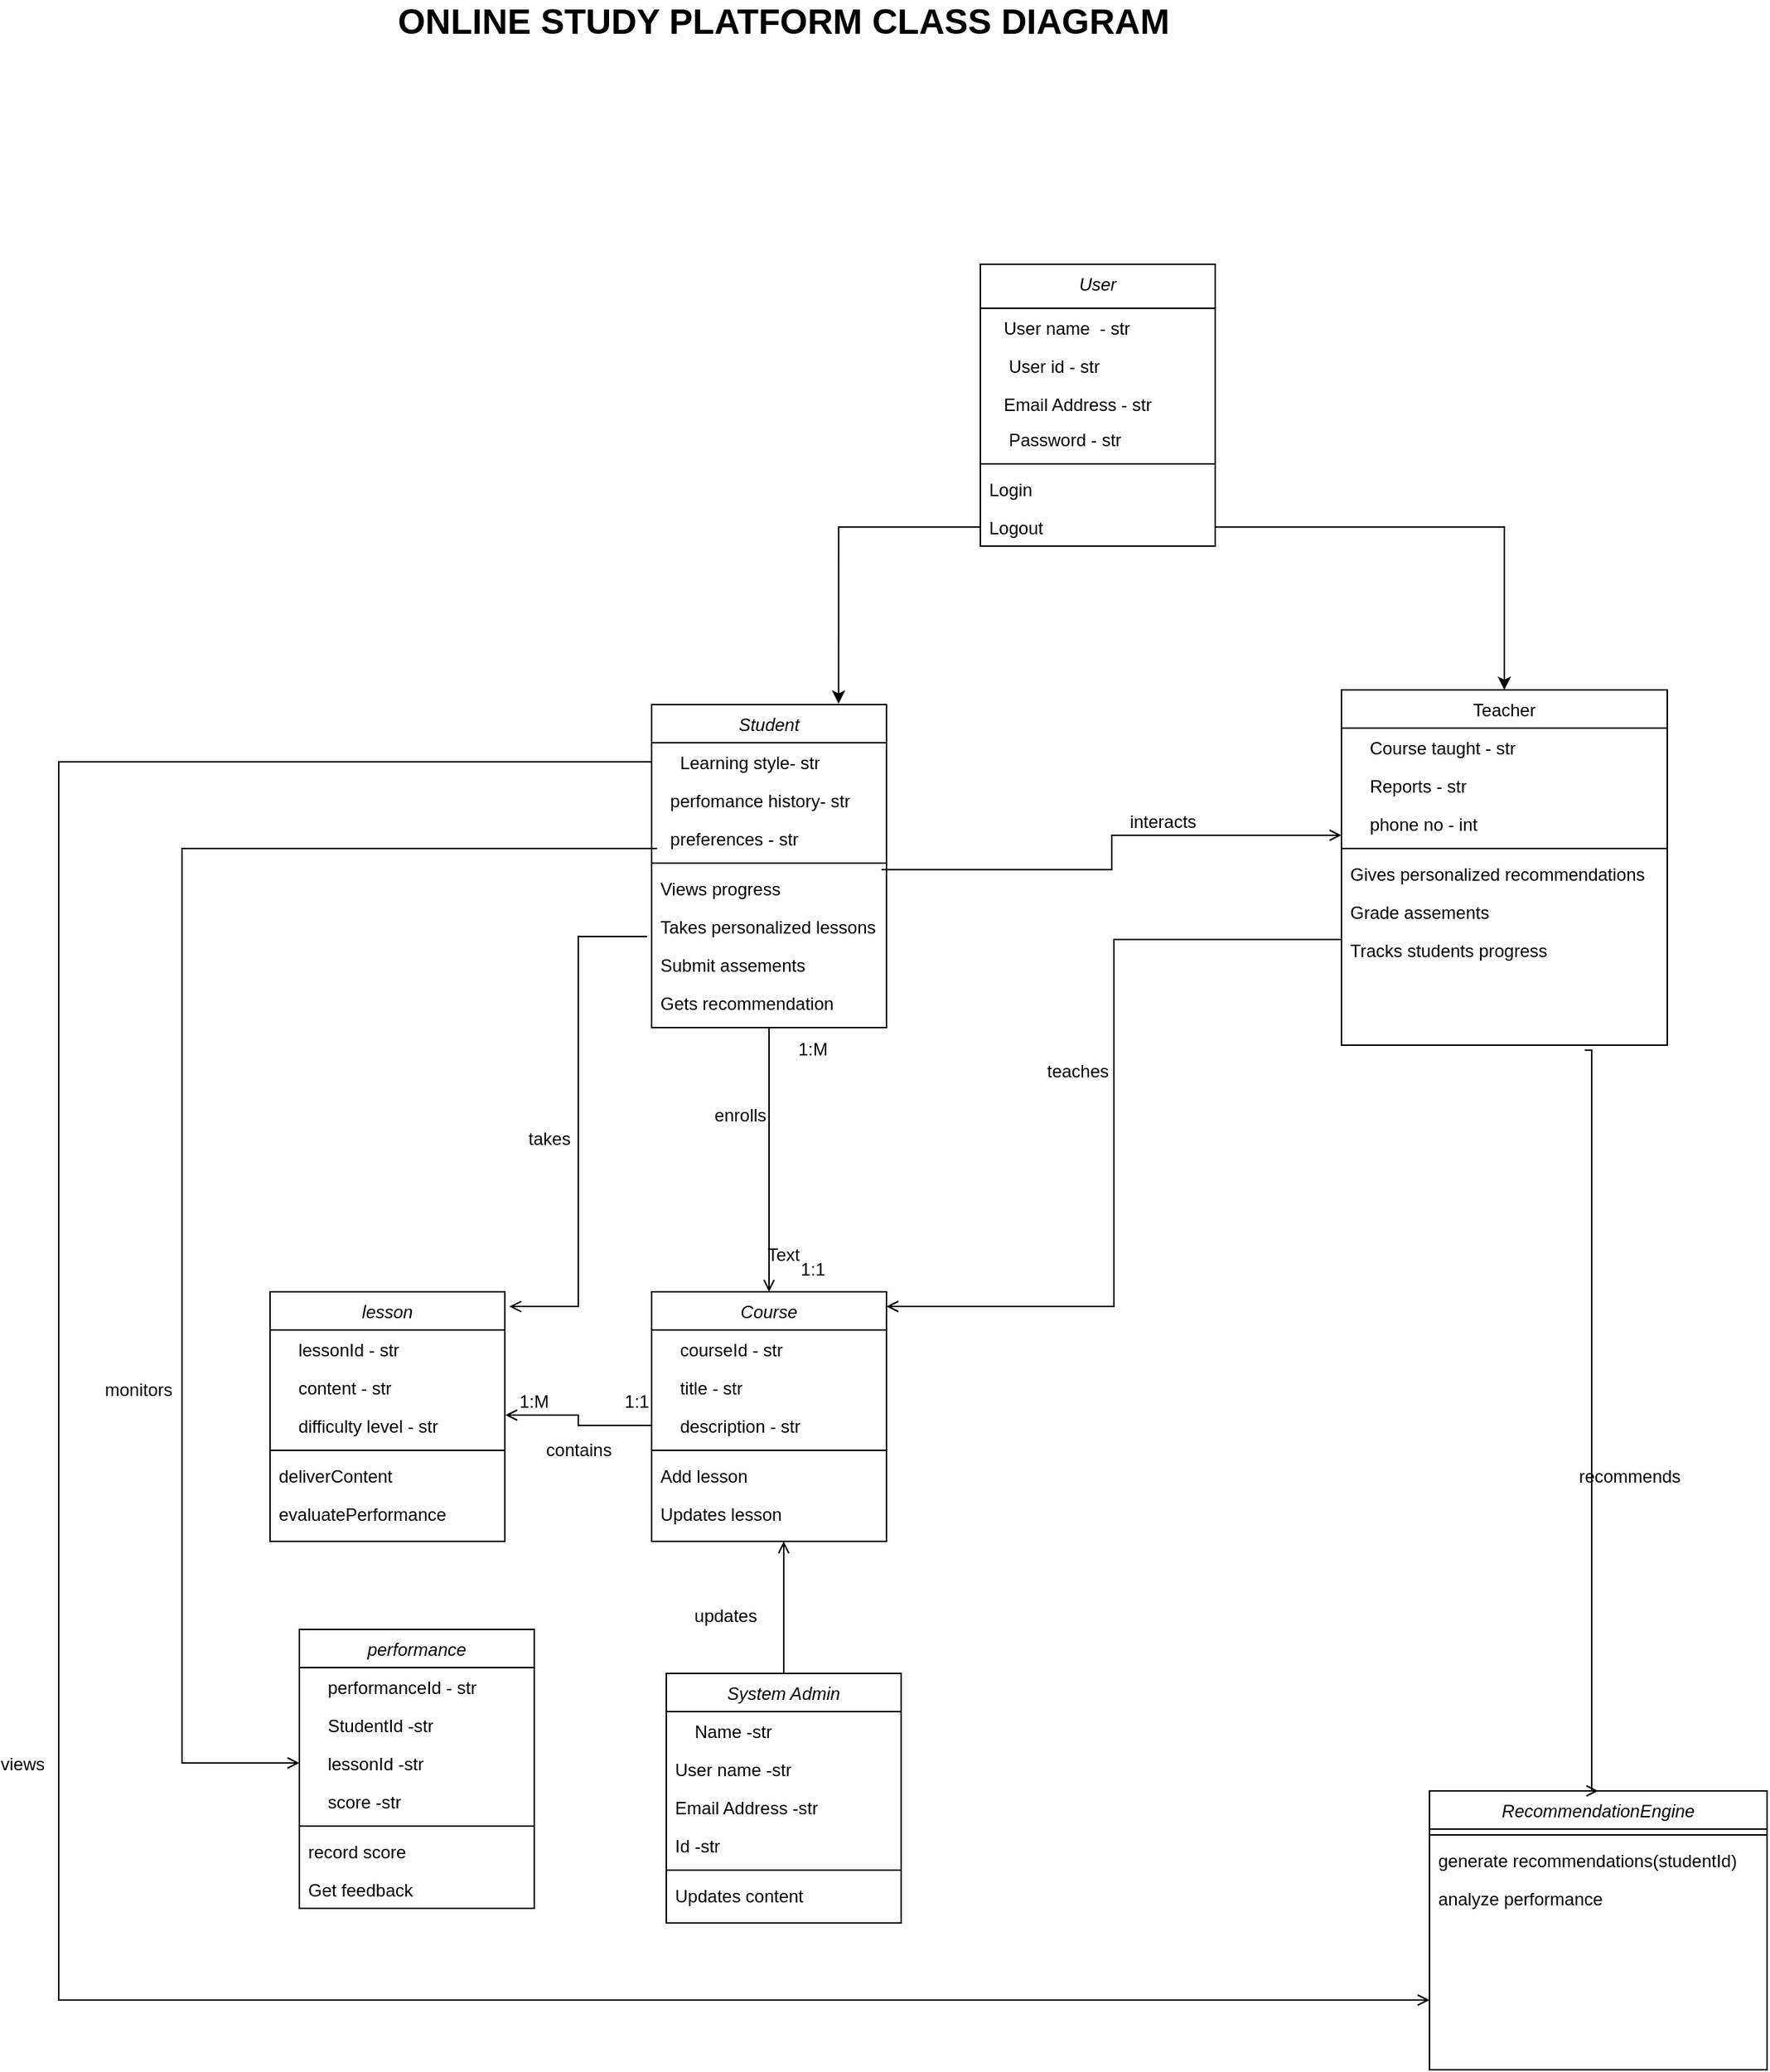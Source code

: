 <mxfile version="24.7.8">
  <diagram id="C5RBs43oDa-KdzZeNtuy" name="Page-1">
    <mxGraphModel dx="1505" dy="1600" grid="1" gridSize="10" guides="1" tooltips="1" connect="1" arrows="1" fold="1" page="1" pageScale="1" pageWidth="827" pageHeight="1169" math="0" shadow="0">
      <root>
        <mxCell id="WIyWlLk6GJQsqaUBKTNV-0" />
        <mxCell id="WIyWlLk6GJQsqaUBKTNV-1" parent="WIyWlLk6GJQsqaUBKTNV-0" />
        <mxCell id="zkfFHV4jXpPFQw0GAbJ--0" value="Student" style="swimlane;fontStyle=2;align=center;verticalAlign=top;childLayout=stackLayout;horizontal=1;startSize=26;horizontalStack=0;resizeParent=1;resizeLast=0;collapsible=1;marginBottom=0;rounded=0;shadow=0;strokeWidth=1;" parent="WIyWlLk6GJQsqaUBKTNV-1" vertex="1">
          <mxGeometry x="110" y="110" width="160" height="220" as="geometry">
            <mxRectangle x="230" y="140" width="160" height="26" as="alternateBounds" />
          </mxGeometry>
        </mxCell>
        <mxCell id="zkfFHV4jXpPFQw0GAbJ--1" value="    Learning style- str" style="text;align=left;verticalAlign=top;spacingLeft=4;spacingRight=4;overflow=hidden;rotatable=0;points=[[0,0.5],[1,0.5]];portConstraint=eastwest;" parent="zkfFHV4jXpPFQw0GAbJ--0" vertex="1">
          <mxGeometry y="26" width="160" height="26" as="geometry" />
        </mxCell>
        <mxCell id="zkfFHV4jXpPFQw0GAbJ--2" value="  perfomance history- str" style="text;align=left;verticalAlign=top;spacingLeft=4;spacingRight=4;overflow=hidden;rotatable=0;points=[[0,0.5],[1,0.5]];portConstraint=eastwest;rounded=0;shadow=0;html=0;" parent="zkfFHV4jXpPFQw0GAbJ--0" vertex="1">
          <mxGeometry y="52" width="160" height="26" as="geometry" />
        </mxCell>
        <mxCell id="zkfFHV4jXpPFQw0GAbJ--3" value="  preferences - str" style="text;align=left;verticalAlign=top;spacingLeft=4;spacingRight=4;overflow=hidden;rotatable=0;points=[[0,0.5],[1,0.5]];portConstraint=eastwest;rounded=0;shadow=0;html=0;" parent="zkfFHV4jXpPFQw0GAbJ--0" vertex="1">
          <mxGeometry y="78" width="160" height="26" as="geometry" />
        </mxCell>
        <mxCell id="zkfFHV4jXpPFQw0GAbJ--4" value="" style="line;html=1;strokeWidth=1;align=left;verticalAlign=middle;spacingTop=-1;spacingLeft=3;spacingRight=3;rotatable=0;labelPosition=right;points=[];portConstraint=eastwest;" parent="zkfFHV4jXpPFQw0GAbJ--0" vertex="1">
          <mxGeometry y="104" width="160" height="8" as="geometry" />
        </mxCell>
        <mxCell id="zkfFHV4jXpPFQw0GAbJ--5" value="Views progress" style="text;align=left;verticalAlign=top;spacingLeft=4;spacingRight=4;overflow=hidden;rotatable=0;points=[[0,0.5],[1,0.5]];portConstraint=eastwest;" parent="zkfFHV4jXpPFQw0GAbJ--0" vertex="1">
          <mxGeometry y="112" width="160" height="26" as="geometry" />
        </mxCell>
        <mxCell id="g0flPpfnwR_aNkNIPawP-4" value="Takes personalized lessons" style="text;align=left;verticalAlign=top;spacingLeft=4;spacingRight=4;overflow=hidden;rotatable=0;points=[[0,0.5],[1,0.5]];portConstraint=eastwest;" parent="zkfFHV4jXpPFQw0GAbJ--0" vertex="1">
          <mxGeometry y="138" width="160" height="26" as="geometry" />
        </mxCell>
        <mxCell id="g0flPpfnwR_aNkNIPawP-5" value="Submit assements" style="text;align=left;verticalAlign=top;spacingLeft=4;spacingRight=4;overflow=hidden;rotatable=0;points=[[0,0.5],[1,0.5]];portConstraint=eastwest;" parent="zkfFHV4jXpPFQw0GAbJ--0" vertex="1">
          <mxGeometry y="164" width="160" height="26" as="geometry" />
        </mxCell>
        <mxCell id="g0flPpfnwR_aNkNIPawP-7" value="Gets recommendation" style="text;align=left;verticalAlign=top;spacingLeft=4;spacingRight=4;overflow=hidden;rotatable=0;points=[[0,0.5],[1,0.5]];portConstraint=eastwest;" parent="zkfFHV4jXpPFQw0GAbJ--0" vertex="1">
          <mxGeometry y="190" width="160" height="26" as="geometry" />
        </mxCell>
        <mxCell id="zkfFHV4jXpPFQw0GAbJ--17" value="Teacher" style="swimlane;fontStyle=0;align=center;verticalAlign=top;childLayout=stackLayout;horizontal=1;startSize=26;horizontalStack=0;resizeParent=1;resizeLast=0;collapsible=1;marginBottom=0;rounded=0;shadow=0;strokeWidth=1;" parent="WIyWlLk6GJQsqaUBKTNV-1" vertex="1">
          <mxGeometry x="580" y="100" width="222" height="242" as="geometry">
            <mxRectangle x="550" y="140" width="160" height="26" as="alternateBounds" />
          </mxGeometry>
        </mxCell>
        <mxCell id="zkfFHV4jXpPFQw0GAbJ--18" value="    Course taught - str" style="text;align=left;verticalAlign=top;spacingLeft=4;spacingRight=4;overflow=hidden;rotatable=0;points=[[0,0.5],[1,0.5]];portConstraint=eastwest;" parent="zkfFHV4jXpPFQw0GAbJ--17" vertex="1">
          <mxGeometry y="26" width="222" height="26" as="geometry" />
        </mxCell>
        <mxCell id="zkfFHV4jXpPFQw0GAbJ--19" value="    Reports - str" style="text;align=left;verticalAlign=top;spacingLeft=4;spacingRight=4;overflow=hidden;rotatable=0;points=[[0,0.5],[1,0.5]];portConstraint=eastwest;rounded=0;shadow=0;html=0;" parent="zkfFHV4jXpPFQw0GAbJ--17" vertex="1">
          <mxGeometry y="52" width="222" height="26" as="geometry" />
        </mxCell>
        <mxCell id="Q2oFt6eUl0orluSumu6I-0" value="    phone no - int" style="text;align=left;verticalAlign=top;spacingLeft=4;spacingRight=4;overflow=hidden;rotatable=0;points=[[0,0.5],[1,0.5]];portConstraint=eastwest;rounded=0;shadow=0;html=0;" vertex="1" parent="zkfFHV4jXpPFQw0GAbJ--17">
          <mxGeometry y="78" width="222" height="26" as="geometry" />
        </mxCell>
        <mxCell id="zkfFHV4jXpPFQw0GAbJ--23" value="" style="line;html=1;strokeWidth=1;align=left;verticalAlign=middle;spacingTop=-1;spacingLeft=3;spacingRight=3;rotatable=0;labelPosition=right;points=[];portConstraint=eastwest;" parent="zkfFHV4jXpPFQw0GAbJ--17" vertex="1">
          <mxGeometry y="104" width="222" height="8" as="geometry" />
        </mxCell>
        <mxCell id="zkfFHV4jXpPFQw0GAbJ--25" value="Gives personalized recommendations" style="text;align=left;verticalAlign=top;spacingLeft=4;spacingRight=4;overflow=hidden;rotatable=0;points=[[0,0.5],[1,0.5]];portConstraint=eastwest;" parent="zkfFHV4jXpPFQw0GAbJ--17" vertex="1">
          <mxGeometry y="112" width="222" height="26" as="geometry" />
        </mxCell>
        <mxCell id="g0flPpfnwR_aNkNIPawP-6" value="Grade assements" style="text;align=left;verticalAlign=top;spacingLeft=4;spacingRight=4;overflow=hidden;rotatable=0;points=[[0,0.5],[1,0.5]];portConstraint=eastwest;" parent="zkfFHV4jXpPFQw0GAbJ--17" vertex="1">
          <mxGeometry y="138" width="222" height="26" as="geometry" />
        </mxCell>
        <mxCell id="g0flPpfnwR_aNkNIPawP-8" value="Tracks students progress" style="text;align=left;verticalAlign=top;spacingLeft=4;spacingRight=4;overflow=hidden;rotatable=0;points=[[0,0.5],[1,0.5]];portConstraint=eastwest;" parent="zkfFHV4jXpPFQw0GAbJ--17" vertex="1">
          <mxGeometry y="164" width="222" height="26" as="geometry" />
        </mxCell>
        <mxCell id="zkfFHV4jXpPFQw0GAbJ--26" value="" style="endArrow=open;shadow=0;strokeWidth=1;rounded=0;curved=0;endFill=1;edgeStyle=elbowEdgeStyle;elbow=horizontal;exitX=0.979;exitY=0.013;exitDx=0;exitDy=0;exitPerimeter=0;entryX=0;entryY=0.5;entryDx=0;entryDy=0;" parent="WIyWlLk6GJQsqaUBKTNV-1" source="zkfFHV4jXpPFQw0GAbJ--5" edge="1">
          <mxGeometry x="0.5" y="41" relative="1" as="geometry">
            <mxPoint x="380" y="253.5" as="sourcePoint" />
            <mxPoint x="580" y="199" as="targetPoint" />
            <mxPoint x="-40" y="32" as="offset" />
          </mxGeometry>
        </mxCell>
        <mxCell id="zkfFHV4jXpPFQw0GAbJ--29" value="interacts" style="text;html=1;resizable=0;points=[];;align=center;verticalAlign=middle;labelBackgroundColor=none;rounded=0;shadow=0;strokeWidth=1;fontSize=12;" parent="zkfFHV4jXpPFQw0GAbJ--26" vertex="1" connectable="0">
          <mxGeometry x="0.5" y="49" relative="1" as="geometry">
            <mxPoint x="-38" y="40" as="offset" />
          </mxGeometry>
        </mxCell>
        <mxCell id="g0flPpfnwR_aNkNIPawP-9" value="System Admin" style="swimlane;fontStyle=2;align=center;verticalAlign=top;childLayout=stackLayout;horizontal=1;startSize=26;horizontalStack=0;resizeParent=1;resizeLast=0;collapsible=1;marginBottom=0;rounded=0;shadow=0;strokeWidth=1;" parent="WIyWlLk6GJQsqaUBKTNV-1" vertex="1">
          <mxGeometry x="120" y="770" width="160" height="170" as="geometry">
            <mxRectangle x="230" y="140" width="160" height="26" as="alternateBounds" />
          </mxGeometry>
        </mxCell>
        <mxCell id="g0flPpfnwR_aNkNIPawP-10" value="    Name -str" style="text;align=left;verticalAlign=top;spacingLeft=4;spacingRight=4;overflow=hidden;rotatable=0;points=[[0,0.5],[1,0.5]];portConstraint=eastwest;" parent="g0flPpfnwR_aNkNIPawP-9" vertex="1">
          <mxGeometry y="26" width="160" height="26" as="geometry" />
        </mxCell>
        <mxCell id="g0flPpfnwR_aNkNIPawP-11" value="User name -str" style="text;align=left;verticalAlign=top;spacingLeft=4;spacingRight=4;overflow=hidden;rotatable=0;points=[[0,0.5],[1,0.5]];portConstraint=eastwest;rounded=0;shadow=0;html=0;" parent="g0flPpfnwR_aNkNIPawP-9" vertex="1">
          <mxGeometry y="52" width="160" height="26" as="geometry" />
        </mxCell>
        <mxCell id="g0flPpfnwR_aNkNIPawP-12" value="Email Address -str" style="text;align=left;verticalAlign=top;spacingLeft=4;spacingRight=4;overflow=hidden;rotatable=0;points=[[0,0.5],[1,0.5]];portConstraint=eastwest;rounded=0;shadow=0;html=0;" parent="g0flPpfnwR_aNkNIPawP-9" vertex="1">
          <mxGeometry y="78" width="160" height="26" as="geometry" />
        </mxCell>
        <mxCell id="g0flPpfnwR_aNkNIPawP-13" value="Id -str" style="text;align=left;verticalAlign=top;spacingLeft=4;spacingRight=4;overflow=hidden;rotatable=0;points=[[0,0.5],[1,0.5]];portConstraint=eastwest;rounded=0;shadow=0;html=0;" parent="g0flPpfnwR_aNkNIPawP-9" vertex="1">
          <mxGeometry y="104" width="160" height="26" as="geometry" />
        </mxCell>
        <mxCell id="g0flPpfnwR_aNkNIPawP-14" value="" style="line;html=1;strokeWidth=1;align=left;verticalAlign=middle;spacingTop=-1;spacingLeft=3;spacingRight=3;rotatable=0;labelPosition=right;points=[];portConstraint=eastwest;" parent="g0flPpfnwR_aNkNIPawP-9" vertex="1">
          <mxGeometry y="130" width="160" height="8" as="geometry" />
        </mxCell>
        <mxCell id="g0flPpfnwR_aNkNIPawP-15" value="Updates content" style="text;align=left;verticalAlign=top;spacingLeft=4;spacingRight=4;overflow=hidden;rotatable=0;points=[[0,0.5],[1,0.5]];portConstraint=eastwest;" parent="g0flPpfnwR_aNkNIPawP-9" vertex="1">
          <mxGeometry y="138" width="160" height="26" as="geometry" />
        </mxCell>
        <mxCell id="g0flPpfnwR_aNkNIPawP-20" value="User" style="swimlane;fontStyle=2;align=center;verticalAlign=top;childLayout=stackLayout;horizontal=1;startSize=30;horizontalStack=0;resizeParent=1;resizeLast=0;collapsible=1;marginBottom=0;rounded=0;shadow=0;strokeWidth=1;" parent="WIyWlLk6GJQsqaUBKTNV-1" vertex="1">
          <mxGeometry x="334" y="-190" width="160" height="192" as="geometry">
            <mxRectangle x="230" y="140" width="160" height="26" as="alternateBounds" />
          </mxGeometry>
        </mxCell>
        <mxCell id="g0flPpfnwR_aNkNIPawP-21" value="   User name  - str" style="text;align=left;verticalAlign=top;spacingLeft=4;spacingRight=4;overflow=hidden;rotatable=0;points=[[0,0.5],[1,0.5]];portConstraint=eastwest;" parent="g0flPpfnwR_aNkNIPawP-20" vertex="1">
          <mxGeometry y="30" width="160" height="26" as="geometry" />
        </mxCell>
        <mxCell id="g0flPpfnwR_aNkNIPawP-22" value="    User id - str" style="text;align=left;verticalAlign=top;spacingLeft=4;spacingRight=4;overflow=hidden;rotatable=0;points=[[0,0.5],[1,0.5]];portConstraint=eastwest;rounded=0;shadow=0;html=0;" parent="g0flPpfnwR_aNkNIPawP-20" vertex="1">
          <mxGeometry y="56" width="160" height="26" as="geometry" />
        </mxCell>
        <mxCell id="g0flPpfnwR_aNkNIPawP-23" value="   Email Address - str" style="text;align=left;verticalAlign=top;spacingLeft=4;spacingRight=4;overflow=hidden;rotatable=0;points=[[0,0.5],[1,0.5]];portConstraint=eastwest;rounded=0;shadow=0;html=0;" parent="g0flPpfnwR_aNkNIPawP-20" vertex="1">
          <mxGeometry y="82" width="160" height="24" as="geometry" />
        </mxCell>
        <mxCell id="g0flPpfnwR_aNkNIPawP-24" value="    Password - str" style="text;align=left;verticalAlign=top;spacingLeft=4;spacingRight=4;overflow=hidden;rotatable=0;points=[[0,0.5],[1,0.5]];portConstraint=eastwest;rounded=0;shadow=0;html=0;" parent="g0flPpfnwR_aNkNIPawP-20" vertex="1">
          <mxGeometry y="106" width="160" height="26" as="geometry" />
        </mxCell>
        <mxCell id="g0flPpfnwR_aNkNIPawP-25" value="" style="line;html=1;strokeWidth=1;align=left;verticalAlign=middle;spacingTop=-1;spacingLeft=3;spacingRight=3;rotatable=0;labelPosition=right;points=[];portConstraint=eastwest;" parent="g0flPpfnwR_aNkNIPawP-20" vertex="1">
          <mxGeometry y="132" width="160" height="8" as="geometry" />
        </mxCell>
        <mxCell id="g0flPpfnwR_aNkNIPawP-26" value="Login" style="text;align=left;verticalAlign=top;spacingLeft=4;spacingRight=4;overflow=hidden;rotatable=0;points=[[0,0.5],[1,0.5]];portConstraint=eastwest;" parent="g0flPpfnwR_aNkNIPawP-20" vertex="1">
          <mxGeometry y="140" width="160" height="26" as="geometry" />
        </mxCell>
        <mxCell id="g0flPpfnwR_aNkNIPawP-33" value="Logout" style="text;align=left;verticalAlign=top;spacingLeft=4;spacingRight=4;overflow=hidden;rotatable=0;points=[[0,0.5],[1,0.5]];portConstraint=eastwest;" parent="g0flPpfnwR_aNkNIPawP-20" vertex="1">
          <mxGeometry y="166" width="160" height="26" as="geometry" />
        </mxCell>
        <mxCell id="g0flPpfnwR_aNkNIPawP-35" value="Course" style="swimlane;fontStyle=2;align=center;verticalAlign=top;childLayout=stackLayout;horizontal=1;startSize=26;horizontalStack=0;resizeParent=1;resizeLast=0;collapsible=1;marginBottom=0;rounded=0;shadow=0;strokeWidth=1;" parent="WIyWlLk6GJQsqaUBKTNV-1" vertex="1">
          <mxGeometry x="110" y="510" width="160" height="170" as="geometry">
            <mxRectangle x="230" y="140" width="160" height="26" as="alternateBounds" />
          </mxGeometry>
        </mxCell>
        <mxCell id="g0flPpfnwR_aNkNIPawP-36" value="    courseId - str" style="text;align=left;verticalAlign=top;spacingLeft=4;spacingRight=4;overflow=hidden;rotatable=0;points=[[0,0.5],[1,0.5]];portConstraint=eastwest;" parent="g0flPpfnwR_aNkNIPawP-35" vertex="1">
          <mxGeometry y="26" width="160" height="26" as="geometry" />
        </mxCell>
        <mxCell id="g0flPpfnwR_aNkNIPawP-37" value="    title - str" style="text;align=left;verticalAlign=top;spacingLeft=4;spacingRight=4;overflow=hidden;rotatable=0;points=[[0,0.5],[1,0.5]];portConstraint=eastwest;rounded=0;shadow=0;html=0;" parent="g0flPpfnwR_aNkNIPawP-35" vertex="1">
          <mxGeometry y="52" width="160" height="26" as="geometry" />
        </mxCell>
        <mxCell id="g0flPpfnwR_aNkNIPawP-38" value="    description - str" style="text;align=left;verticalAlign=top;spacingLeft=4;spacingRight=4;overflow=hidden;rotatable=0;points=[[0,0.5],[1,0.5]];portConstraint=eastwest;rounded=0;shadow=0;html=0;" parent="g0flPpfnwR_aNkNIPawP-35" vertex="1">
          <mxGeometry y="78" width="160" height="26" as="geometry" />
        </mxCell>
        <mxCell id="g0flPpfnwR_aNkNIPawP-39" value="" style="line;html=1;strokeWidth=1;align=left;verticalAlign=middle;spacingTop=-1;spacingLeft=3;spacingRight=3;rotatable=0;labelPosition=right;points=[];portConstraint=eastwest;" parent="g0flPpfnwR_aNkNIPawP-35" vertex="1">
          <mxGeometry y="104" width="160" height="8" as="geometry" />
        </mxCell>
        <mxCell id="g0flPpfnwR_aNkNIPawP-40" value="Add lesson" style="text;align=left;verticalAlign=top;spacingLeft=4;spacingRight=4;overflow=hidden;rotatable=0;points=[[0,0.5],[1,0.5]];portConstraint=eastwest;" parent="g0flPpfnwR_aNkNIPawP-35" vertex="1">
          <mxGeometry y="112" width="160" height="26" as="geometry" />
        </mxCell>
        <mxCell id="g0flPpfnwR_aNkNIPawP-41" value="Updates lesson" style="text;align=left;verticalAlign=top;spacingLeft=4;spacingRight=4;overflow=hidden;rotatable=0;points=[[0,0.5],[1,0.5]];portConstraint=eastwest;" parent="g0flPpfnwR_aNkNIPawP-35" vertex="1">
          <mxGeometry y="138" width="160" height="26" as="geometry" />
        </mxCell>
        <mxCell id="g0flPpfnwR_aNkNIPawP-46" value="" style="endArrow=open;shadow=0;strokeWidth=1;rounded=0;curved=0;endFill=1;edgeStyle=elbowEdgeStyle;elbow=horizontal;exitX=0.5;exitY=1;exitDx=0;exitDy=0;entryX=0.5;entryY=0;entryDx=0;entryDy=0;" parent="WIyWlLk6GJQsqaUBKTNV-1" source="zkfFHV4jXpPFQw0GAbJ--0" target="g0flPpfnwR_aNkNIPawP-35" edge="1">
          <mxGeometry x="0.5" y="41" relative="1" as="geometry">
            <mxPoint x="180" y="340" as="sourcePoint" />
            <mxPoint x="190" y="500" as="targetPoint" />
            <mxPoint x="-40" y="32" as="offset" />
          </mxGeometry>
        </mxCell>
        <mxCell id="g0flPpfnwR_aNkNIPawP-47" value="enrolls" style="text;html=1;resizable=0;points=[];;align=center;verticalAlign=middle;labelBackgroundColor=none;rounded=0;shadow=0;strokeWidth=1;fontSize=12;" parent="g0flPpfnwR_aNkNIPawP-46" vertex="1" connectable="0">
          <mxGeometry x="0.5" y="49" relative="1" as="geometry">
            <mxPoint x="-69" y="-75" as="offset" />
          </mxGeometry>
        </mxCell>
        <mxCell id="g0flPpfnwR_aNkNIPawP-48" value="lesson" style="swimlane;fontStyle=2;align=center;verticalAlign=top;childLayout=stackLayout;horizontal=1;startSize=26;horizontalStack=0;resizeParent=1;resizeLast=0;collapsible=1;marginBottom=0;rounded=0;shadow=0;strokeWidth=1;" parent="WIyWlLk6GJQsqaUBKTNV-1" vertex="1">
          <mxGeometry x="-150" y="510" width="160" height="170" as="geometry">
            <mxRectangle x="230" y="140" width="160" height="26" as="alternateBounds" />
          </mxGeometry>
        </mxCell>
        <mxCell id="g0flPpfnwR_aNkNIPawP-49" value="    lessonId - str" style="text;align=left;verticalAlign=top;spacingLeft=4;spacingRight=4;overflow=hidden;rotatable=0;points=[[0,0.5],[1,0.5]];portConstraint=eastwest;" parent="g0flPpfnwR_aNkNIPawP-48" vertex="1">
          <mxGeometry y="26" width="160" height="26" as="geometry" />
        </mxCell>
        <mxCell id="g0flPpfnwR_aNkNIPawP-50" value="    content - str" style="text;align=left;verticalAlign=top;spacingLeft=4;spacingRight=4;overflow=hidden;rotatable=0;points=[[0,0.5],[1,0.5]];portConstraint=eastwest;rounded=0;shadow=0;html=0;" parent="g0flPpfnwR_aNkNIPawP-48" vertex="1">
          <mxGeometry y="52" width="160" height="26" as="geometry" />
        </mxCell>
        <mxCell id="g0flPpfnwR_aNkNIPawP-51" value="    difficulty level - str" style="text;align=left;verticalAlign=top;spacingLeft=4;spacingRight=4;overflow=hidden;rotatable=0;points=[[0,0.5],[1,0.5]];portConstraint=eastwest;rounded=0;shadow=0;html=0;" parent="g0flPpfnwR_aNkNIPawP-48" vertex="1">
          <mxGeometry y="78" width="160" height="26" as="geometry" />
        </mxCell>
        <mxCell id="g0flPpfnwR_aNkNIPawP-52" value="" style="line;html=1;strokeWidth=1;align=left;verticalAlign=middle;spacingTop=-1;spacingLeft=3;spacingRight=3;rotatable=0;labelPosition=right;points=[];portConstraint=eastwest;" parent="g0flPpfnwR_aNkNIPawP-48" vertex="1">
          <mxGeometry y="104" width="160" height="8" as="geometry" />
        </mxCell>
        <mxCell id="g0flPpfnwR_aNkNIPawP-53" value="deliverContent" style="text;align=left;verticalAlign=top;spacingLeft=4;spacingRight=4;overflow=hidden;rotatable=0;points=[[0,0.5],[1,0.5]];portConstraint=eastwest;" parent="g0flPpfnwR_aNkNIPawP-48" vertex="1">
          <mxGeometry y="112" width="160" height="26" as="geometry" />
        </mxCell>
        <mxCell id="g0flPpfnwR_aNkNIPawP-54" value="evaluatePerformance" style="text;align=left;verticalAlign=top;spacingLeft=4;spacingRight=4;overflow=hidden;rotatable=0;points=[[0,0.5],[1,0.5]];portConstraint=eastwest;" parent="g0flPpfnwR_aNkNIPawP-48" vertex="1">
          <mxGeometry y="138" width="160" height="26" as="geometry" />
        </mxCell>
        <mxCell id="g0flPpfnwR_aNkNIPawP-55" style="edgeStyle=orthogonalEdgeStyle;rounded=0;orthogonalLoop=1;jettySize=auto;html=1;entryX=0.796;entryY=-0.003;entryDx=0;entryDy=0;entryPerimeter=0;" parent="WIyWlLk6GJQsqaUBKTNV-1" source="g0flPpfnwR_aNkNIPawP-33" target="zkfFHV4jXpPFQw0GAbJ--0" edge="1">
          <mxGeometry relative="1" as="geometry" />
        </mxCell>
        <mxCell id="g0flPpfnwR_aNkNIPawP-56" style="edgeStyle=orthogonalEdgeStyle;rounded=0;orthogonalLoop=1;jettySize=auto;html=1;entryX=0.5;entryY=0;entryDx=0;entryDy=0;" parent="WIyWlLk6GJQsqaUBKTNV-1" source="g0flPpfnwR_aNkNIPawP-33" target="zkfFHV4jXpPFQw0GAbJ--17" edge="1">
          <mxGeometry relative="1" as="geometry" />
        </mxCell>
        <mxCell id="g0flPpfnwR_aNkNIPawP-57" value="performance" style="swimlane;fontStyle=2;align=center;verticalAlign=top;childLayout=stackLayout;horizontal=1;startSize=26;horizontalStack=0;resizeParent=1;resizeLast=0;collapsible=1;marginBottom=0;rounded=0;shadow=0;strokeWidth=1;" parent="WIyWlLk6GJQsqaUBKTNV-1" vertex="1">
          <mxGeometry x="-130" y="740" width="160" height="190" as="geometry">
            <mxRectangle x="230" y="140" width="160" height="26" as="alternateBounds" />
          </mxGeometry>
        </mxCell>
        <mxCell id="g0flPpfnwR_aNkNIPawP-58" value="    performanceId - str" style="text;align=left;verticalAlign=top;spacingLeft=4;spacingRight=4;overflow=hidden;rotatable=0;points=[[0,0.5],[1,0.5]];portConstraint=eastwest;" parent="g0flPpfnwR_aNkNIPawP-57" vertex="1">
          <mxGeometry y="26" width="160" height="26" as="geometry" />
        </mxCell>
        <mxCell id="g0flPpfnwR_aNkNIPawP-59" value="    StudentId -str" style="text;align=left;verticalAlign=top;spacingLeft=4;spacingRight=4;overflow=hidden;rotatable=0;points=[[0,0.5],[1,0.5]];portConstraint=eastwest;rounded=0;shadow=0;html=0;" parent="g0flPpfnwR_aNkNIPawP-57" vertex="1">
          <mxGeometry y="52" width="160" height="26" as="geometry" />
        </mxCell>
        <mxCell id="g0flPpfnwR_aNkNIPawP-60" value="    lessonId -str" style="text;align=left;verticalAlign=top;spacingLeft=4;spacingRight=4;overflow=hidden;rotatable=0;points=[[0,0.5],[1,0.5]];portConstraint=eastwest;rounded=0;shadow=0;html=0;" parent="g0flPpfnwR_aNkNIPawP-57" vertex="1">
          <mxGeometry y="78" width="160" height="26" as="geometry" />
        </mxCell>
        <mxCell id="g0flPpfnwR_aNkNIPawP-64" value="    score -str" style="text;align=left;verticalAlign=top;spacingLeft=4;spacingRight=4;overflow=hidden;rotatable=0;points=[[0,0.5],[1,0.5]];portConstraint=eastwest;rounded=0;shadow=0;html=0;" parent="g0flPpfnwR_aNkNIPawP-57" vertex="1">
          <mxGeometry y="104" width="160" height="26" as="geometry" />
        </mxCell>
        <mxCell id="g0flPpfnwR_aNkNIPawP-61" value="" style="line;html=1;strokeWidth=1;align=left;verticalAlign=middle;spacingTop=-1;spacingLeft=3;spacingRight=3;rotatable=0;labelPosition=right;points=[];portConstraint=eastwest;" parent="g0flPpfnwR_aNkNIPawP-57" vertex="1">
          <mxGeometry y="130" width="160" height="8" as="geometry" />
        </mxCell>
        <mxCell id="g0flPpfnwR_aNkNIPawP-62" value="record score" style="text;align=left;verticalAlign=top;spacingLeft=4;spacingRight=4;overflow=hidden;rotatable=0;points=[[0,0.5],[1,0.5]];portConstraint=eastwest;" parent="g0flPpfnwR_aNkNIPawP-57" vertex="1">
          <mxGeometry y="138" width="160" height="26" as="geometry" />
        </mxCell>
        <mxCell id="g0flPpfnwR_aNkNIPawP-63" value="Get feedback" style="text;align=left;verticalAlign=top;spacingLeft=4;spacingRight=4;overflow=hidden;rotatable=0;points=[[0,0.5],[1,0.5]];portConstraint=eastwest;" parent="g0flPpfnwR_aNkNIPawP-57" vertex="1">
          <mxGeometry y="164" width="160" height="26" as="geometry" />
        </mxCell>
        <mxCell id="g0flPpfnwR_aNkNIPawP-65" value="RecommendationEngine" style="swimlane;fontStyle=2;align=center;verticalAlign=top;childLayout=stackLayout;horizontal=1;startSize=26;horizontalStack=0;resizeParent=1;resizeLast=0;collapsible=1;marginBottom=0;rounded=0;shadow=0;strokeWidth=1;" parent="WIyWlLk6GJQsqaUBKTNV-1" vertex="1">
          <mxGeometry x="640" y="850" width="230" height="190" as="geometry">
            <mxRectangle x="230" y="140" width="160" height="26" as="alternateBounds" />
          </mxGeometry>
        </mxCell>
        <mxCell id="g0flPpfnwR_aNkNIPawP-70" value="" style="line;html=1;strokeWidth=1;align=left;verticalAlign=middle;spacingTop=-1;spacingLeft=3;spacingRight=3;rotatable=0;labelPosition=right;points=[];portConstraint=eastwest;" parent="g0flPpfnwR_aNkNIPawP-65" vertex="1">
          <mxGeometry y="26" width="230" height="8" as="geometry" />
        </mxCell>
        <mxCell id="g0flPpfnwR_aNkNIPawP-71" value="generate recommendations(studentId)" style="text;align=left;verticalAlign=top;spacingLeft=4;spacingRight=4;overflow=hidden;rotatable=0;points=[[0,0.5],[1,0.5]];portConstraint=eastwest;" parent="g0flPpfnwR_aNkNIPawP-65" vertex="1">
          <mxGeometry y="34" width="230" height="26" as="geometry" />
        </mxCell>
        <mxCell id="g0flPpfnwR_aNkNIPawP-72" value="analyze performance" style="text;align=left;verticalAlign=top;spacingLeft=4;spacingRight=4;overflow=hidden;rotatable=0;points=[[0,0.5],[1,0.5]];portConstraint=eastwest;" parent="g0flPpfnwR_aNkNIPawP-65" vertex="1">
          <mxGeometry y="60" width="230" height="26" as="geometry" />
        </mxCell>
        <mxCell id="g0flPpfnwR_aNkNIPawP-73" value="" style="endArrow=open;shadow=0;strokeWidth=1;rounded=0;curved=0;endFill=1;edgeStyle=elbowEdgeStyle;elbow=horizontal;" parent="WIyWlLk6GJQsqaUBKTNV-1" edge="1">
          <mxGeometry x="0.5" y="41" relative="1" as="geometry">
            <mxPoint x="580" y="270" as="sourcePoint" />
            <mxPoint x="270" y="520" as="targetPoint" />
            <mxPoint x="-40" y="32" as="offset" />
          </mxGeometry>
        </mxCell>
        <mxCell id="g0flPpfnwR_aNkNIPawP-74" value="teaches" style="text;html=1;resizable=0;points=[];;align=center;verticalAlign=middle;labelBackgroundColor=none;rounded=0;shadow=0;strokeWidth=1;fontSize=12;" parent="g0flPpfnwR_aNkNIPawP-73" vertex="1" connectable="0">
          <mxGeometry x="0.5" y="49" relative="1" as="geometry">
            <mxPoint x="-10" y="-209" as="offset" />
          </mxGeometry>
        </mxCell>
        <mxCell id="g0flPpfnwR_aNkNIPawP-75" value="" style="endArrow=open;shadow=0;strokeWidth=1;rounded=0;curved=0;endFill=1;edgeStyle=elbowEdgeStyle;elbow=horizontal;exitX=0;exitY=0.5;exitDx=0;exitDy=0;entryX=1.002;entryY=0.231;entryDx=0;entryDy=0;entryPerimeter=0;" parent="WIyWlLk6GJQsqaUBKTNV-1" source="g0flPpfnwR_aNkNIPawP-38" target="g0flPpfnwR_aNkNIPawP-51" edge="1">
          <mxGeometry x="0.5" y="41" relative="1" as="geometry">
            <mxPoint x="414" y="550" as="sourcePoint" />
            <mxPoint x="414" y="730" as="targetPoint" />
            <mxPoint x="-40" y="32" as="offset" />
          </mxGeometry>
        </mxCell>
        <mxCell id="g0flPpfnwR_aNkNIPawP-76" value="contains" style="text;html=1;resizable=0;points=[];;align=center;verticalAlign=middle;labelBackgroundColor=none;rounded=0;shadow=0;strokeWidth=1;fontSize=12;" parent="g0flPpfnwR_aNkNIPawP-75" vertex="1" connectable="0">
          <mxGeometry x="0.5" y="49" relative="1" as="geometry">
            <mxPoint x="23" y="-25" as="offset" />
          </mxGeometry>
        </mxCell>
        <mxCell id="Q2oFt6eUl0orluSumu6I-1" value="" style="endArrow=open;shadow=0;strokeWidth=1;rounded=0;curved=0;endFill=1;edgeStyle=elbowEdgeStyle;elbow=horizontal;exitX=0.5;exitY=0;exitDx=0;exitDy=0;" edge="1" parent="WIyWlLk6GJQsqaUBKTNV-1" source="g0flPpfnwR_aNkNIPawP-9">
          <mxGeometry x="0.5" y="41" relative="1" as="geometry">
            <mxPoint x="220" y="740" as="sourcePoint" />
            <mxPoint x="200" y="680" as="targetPoint" />
            <mxPoint x="-40" y="32" as="offset" />
          </mxGeometry>
        </mxCell>
        <mxCell id="Q2oFt6eUl0orluSumu6I-2" value="updates" style="text;html=1;resizable=0;points=[];;align=center;verticalAlign=middle;labelBackgroundColor=none;rounded=0;shadow=0;strokeWidth=1;fontSize=12;" vertex="1" connectable="0" parent="Q2oFt6eUl0orluSumu6I-1">
          <mxGeometry x="0.5" y="49" relative="1" as="geometry">
            <mxPoint x="9" y="28" as="offset" />
          </mxGeometry>
        </mxCell>
        <mxCell id="Q2oFt6eUl0orluSumu6I-3" value="" style="endArrow=open;shadow=0;strokeWidth=1;rounded=0;curved=0;endFill=1;edgeStyle=elbowEdgeStyle;elbow=horizontal;entryX=0.5;entryY=0;entryDx=0;entryDy=0;" edge="1" parent="WIyWlLk6GJQsqaUBKTNV-1" target="g0flPpfnwR_aNkNIPawP-65">
          <mxGeometry x="0.5" y="41" relative="1" as="geometry">
            <mxPoint x="745.72" y="345.33" as="sourcePoint" />
            <mxPoint x="744.29" y="752.67" as="targetPoint" />
            <mxPoint x="-40" y="32" as="offset" />
          </mxGeometry>
        </mxCell>
        <mxCell id="Q2oFt6eUl0orluSumu6I-4" value="recommends" style="text;html=1;resizable=0;points=[];;align=center;verticalAlign=middle;labelBackgroundColor=none;rounded=0;shadow=0;strokeWidth=1;fontSize=12;" vertex="1" connectable="0" parent="Q2oFt6eUl0orluSumu6I-3">
          <mxGeometry x="0.5" y="49" relative="1" as="geometry">
            <mxPoint x="-24" y="-90" as="offset" />
          </mxGeometry>
        </mxCell>
        <mxCell id="Q2oFt6eUl0orluSumu6I-10" value="" style="endArrow=open;shadow=0;strokeWidth=1;rounded=0;curved=0;endFill=1;edgeStyle=elbowEdgeStyle;elbow=horizontal;exitX=-0.019;exitY=0.769;exitDx=0;exitDy=0;entryX=1.019;entryY=0.059;entryDx=0;entryDy=0;exitPerimeter=0;entryPerimeter=0;" edge="1" parent="WIyWlLk6GJQsqaUBKTNV-1" source="g0flPpfnwR_aNkNIPawP-4" target="g0flPpfnwR_aNkNIPawP-48">
          <mxGeometry x="0.5" y="41" relative="1" as="geometry">
            <mxPoint x="-30" y="260" as="sourcePoint" />
            <mxPoint x="-30" y="440" as="targetPoint" />
            <mxPoint x="-40" y="32" as="offset" />
          </mxGeometry>
        </mxCell>
        <mxCell id="Q2oFt6eUl0orluSumu6I-11" value="takes" style="text;html=1;resizable=0;points=[];;align=center;verticalAlign=middle;labelBackgroundColor=none;rounded=0;shadow=0;strokeWidth=1;fontSize=12;" vertex="1" connectable="0" parent="Q2oFt6eUl0orluSumu6I-10">
          <mxGeometry x="0.5" y="49" relative="1" as="geometry">
            <mxPoint x="-69" y="-75" as="offset" />
          </mxGeometry>
        </mxCell>
        <mxCell id="Q2oFt6eUl0orluSumu6I-12" value="" style="endArrow=open;shadow=0;strokeWidth=1;rounded=0;curved=0;endFill=1;edgeStyle=elbowEdgeStyle;elbow=horizontal;exitX=0.023;exitY=0.769;exitDx=0;exitDy=0;exitPerimeter=0;entryX=0;entryY=0.5;entryDx=0;entryDy=0;" edge="1" parent="WIyWlLk6GJQsqaUBKTNV-1" source="zkfFHV4jXpPFQw0GAbJ--3" target="g0flPpfnwR_aNkNIPawP-60">
          <mxGeometry x="0.5" y="41" relative="1" as="geometry">
            <mxPoint x="-170" y="220" as="sourcePoint" />
            <mxPoint x="-140" y="840" as="targetPoint" />
            <mxPoint x="-40" y="32" as="offset" />
            <Array as="points">
              <mxPoint x="-210" y="550" />
            </Array>
          </mxGeometry>
        </mxCell>
        <mxCell id="Q2oFt6eUl0orluSumu6I-13" value="monitors" style="text;html=1;resizable=0;points=[];;align=center;verticalAlign=middle;labelBackgroundColor=none;rounded=0;shadow=0;strokeWidth=1;fontSize=12;" vertex="1" connectable="0" parent="Q2oFt6eUl0orluSumu6I-12">
          <mxGeometry x="0.5" y="49" relative="1" as="geometry">
            <mxPoint x="-79" y="-78" as="offset" />
          </mxGeometry>
        </mxCell>
        <mxCell id="Q2oFt6eUl0orluSumu6I-14" value="" style="endArrow=open;shadow=0;strokeWidth=1;rounded=0;curved=0;endFill=1;edgeStyle=elbowEdgeStyle;elbow=horizontal;exitX=0;exitY=0.5;exitDx=0;exitDy=0;entryX=0;entryY=0.75;entryDx=0;entryDy=0;" edge="1" parent="WIyWlLk6GJQsqaUBKTNV-1" source="zkfFHV4jXpPFQw0GAbJ--1" target="g0flPpfnwR_aNkNIPawP-65">
          <mxGeometry x="0.5" y="41" relative="1" as="geometry">
            <mxPoint x="30" y="-70" as="sourcePoint" />
            <mxPoint x="-214" y="553" as="targetPoint" />
            <mxPoint x="-40" y="32" as="offset" />
            <Array as="points">
              <mxPoint x="-294" y="272" />
            </Array>
          </mxGeometry>
        </mxCell>
        <mxCell id="Q2oFt6eUl0orluSumu6I-15" value="views" style="text;html=1;resizable=0;points=[];;align=center;verticalAlign=middle;labelBackgroundColor=none;rounded=0;shadow=0;strokeWidth=1;fontSize=12;" vertex="1" connectable="0" parent="Q2oFt6eUl0orluSumu6I-14">
          <mxGeometry x="0.5" y="49" relative="1" as="geometry">
            <mxPoint x="-414" y="-112" as="offset" />
          </mxGeometry>
        </mxCell>
        <mxCell id="Q2oFt6eUl0orluSumu6I-16" value="&lt;b&gt;&lt;font style=&quot;font-size: 24px;&quot;&gt;ONLINE STUDY PLATFORM CLASS DIAGRAM&lt;/font&gt;&lt;/b&gt;" style="text;html=1;align=center;verticalAlign=middle;whiteSpace=wrap;rounded=0;" vertex="1" parent="WIyWlLk6GJQsqaUBKTNV-1">
          <mxGeometry x="-70" y="-370" width="540" height="30" as="geometry" />
        </mxCell>
        <mxCell id="Q2oFt6eUl0orluSumu6I-17" value="1:1" style="text;html=1;align=center;verticalAlign=middle;whiteSpace=wrap;rounded=0;" vertex="1" parent="WIyWlLk6GJQsqaUBKTNV-1">
          <mxGeometry x="190" y="480" width="60" height="30" as="geometry" />
        </mxCell>
        <mxCell id="Q2oFt6eUl0orluSumu6I-20" value="1:M" style="text;html=1;align=center;verticalAlign=middle;whiteSpace=wrap;rounded=0;" vertex="1" parent="WIyWlLk6GJQsqaUBKTNV-1">
          <mxGeometry x="190" y="330" width="60" height="30" as="geometry" />
        </mxCell>
        <mxCell id="Q2oFt6eUl0orluSumu6I-22" value="1:M" style="text;html=1;align=center;verticalAlign=middle;whiteSpace=wrap;rounded=0;" vertex="1" parent="WIyWlLk6GJQsqaUBKTNV-1">
          <mxGeometry y="570" width="60" height="30" as="geometry" />
        </mxCell>
        <mxCell id="Q2oFt6eUl0orluSumu6I-23" value="Text" style="text;html=1;align=center;verticalAlign=middle;whiteSpace=wrap;rounded=0;" vertex="1" parent="WIyWlLk6GJQsqaUBKTNV-1">
          <mxGeometry x="170" y="470" width="60" height="30" as="geometry" />
        </mxCell>
        <mxCell id="Q2oFt6eUl0orluSumu6I-24" value="1:1" style="text;html=1;align=center;verticalAlign=middle;whiteSpace=wrap;rounded=0;" vertex="1" parent="WIyWlLk6GJQsqaUBKTNV-1">
          <mxGeometry x="70" y="570" width="60" height="30" as="geometry" />
        </mxCell>
      </root>
    </mxGraphModel>
  </diagram>
</mxfile>
